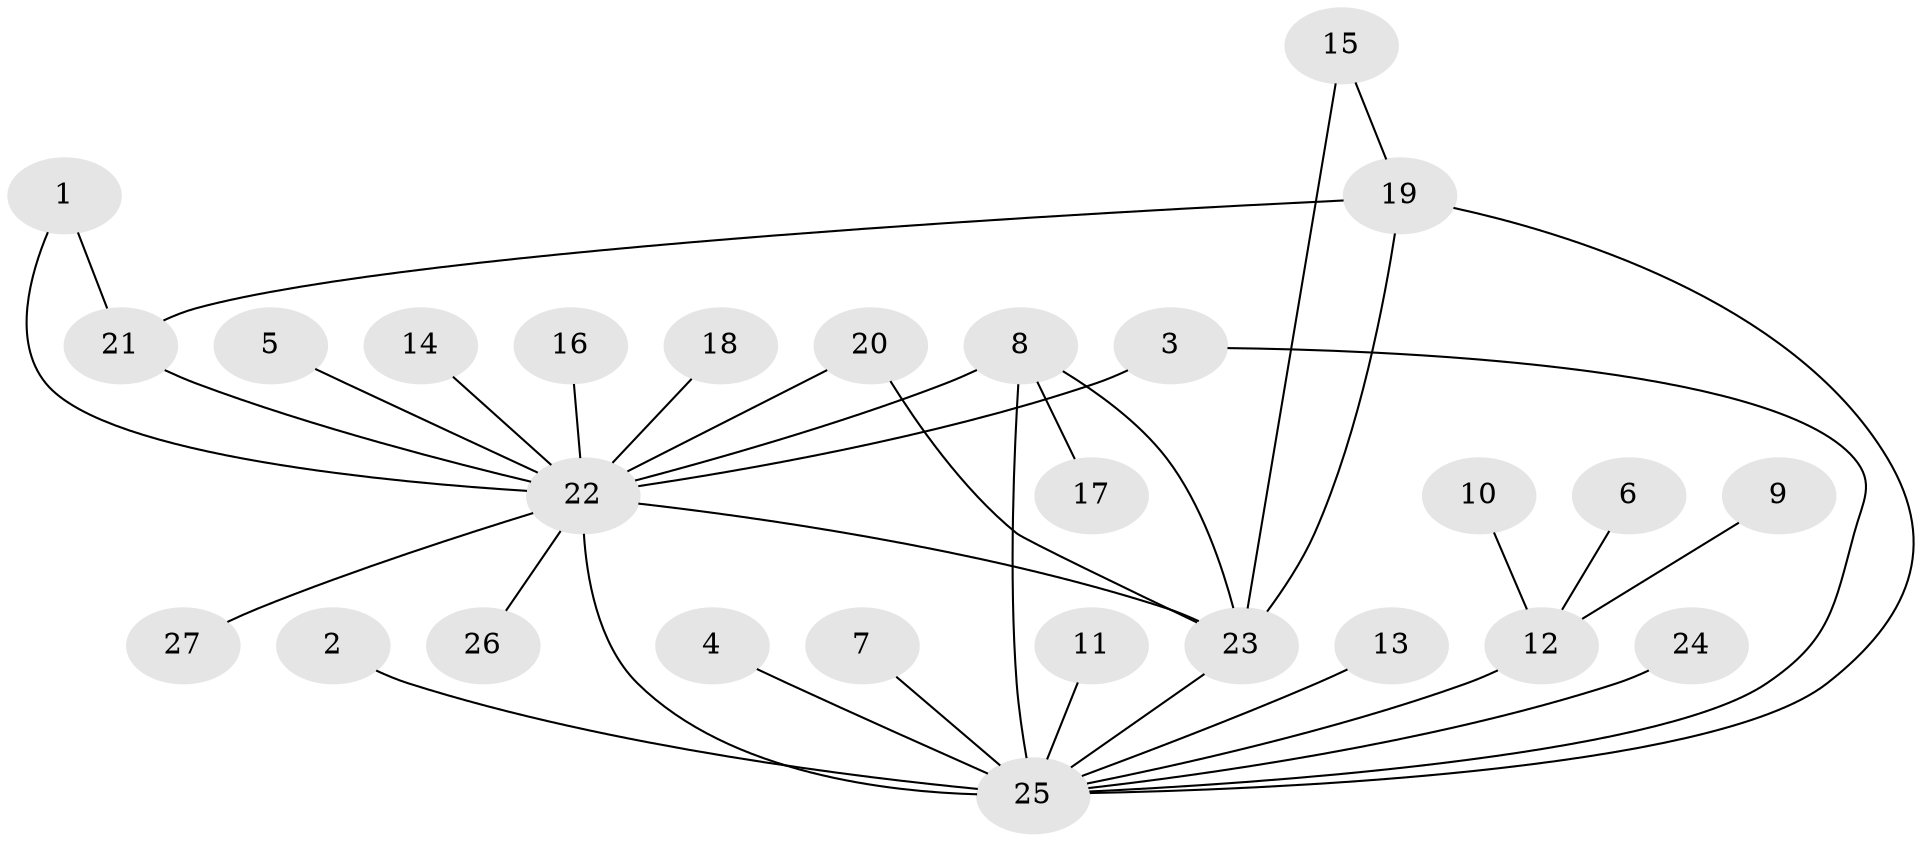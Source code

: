 // original degree distribution, {12: 0.018518518518518517, 3: 0.037037037037037035, 16: 0.018518518518518517, 6: 0.05555555555555555, 2: 0.2037037037037037, 4: 0.037037037037037035, 5: 0.018518518518518517, 1: 0.5925925925925926, 9: 0.018518518518518517}
// Generated by graph-tools (version 1.1) at 2025/49/03/09/25 03:49:49]
// undirected, 27 vertices, 35 edges
graph export_dot {
graph [start="1"]
  node [color=gray90,style=filled];
  1;
  2;
  3;
  4;
  5;
  6;
  7;
  8;
  9;
  10;
  11;
  12;
  13;
  14;
  15;
  16;
  17;
  18;
  19;
  20;
  21;
  22;
  23;
  24;
  25;
  26;
  27;
  1 -- 21 [weight=1.0];
  1 -- 22 [weight=1.0];
  2 -- 25 [weight=1.0];
  3 -- 22 [weight=1.0];
  3 -- 25 [weight=1.0];
  4 -- 25 [weight=1.0];
  5 -- 22 [weight=1.0];
  6 -- 12 [weight=1.0];
  7 -- 25 [weight=1.0];
  8 -- 17 [weight=1.0];
  8 -- 22 [weight=1.0];
  8 -- 23 [weight=1.0];
  8 -- 25 [weight=2.0];
  9 -- 12 [weight=1.0];
  10 -- 12 [weight=1.0];
  11 -- 25 [weight=1.0];
  12 -- 25 [weight=1.0];
  13 -- 25 [weight=1.0];
  14 -- 22 [weight=1.0];
  15 -- 19 [weight=1.0];
  15 -- 23 [weight=1.0];
  16 -- 22 [weight=1.0];
  18 -- 22 [weight=1.0];
  19 -- 21 [weight=1.0];
  19 -- 23 [weight=1.0];
  19 -- 25 [weight=1.0];
  20 -- 22 [weight=1.0];
  20 -- 23 [weight=1.0];
  21 -- 22 [weight=1.0];
  22 -- 23 [weight=1.0];
  22 -- 25 [weight=2.0];
  22 -- 26 [weight=1.0];
  22 -- 27 [weight=1.0];
  23 -- 25 [weight=1.0];
  24 -- 25 [weight=1.0];
}
